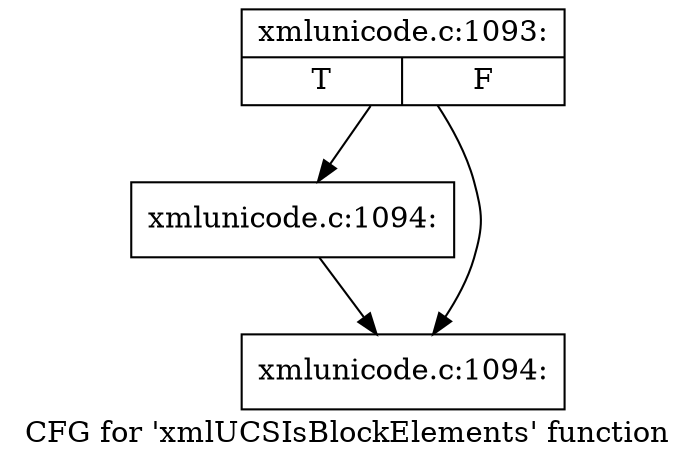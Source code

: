 digraph "CFG for 'xmlUCSIsBlockElements' function" {
	label="CFG for 'xmlUCSIsBlockElements' function";

	Node0x4e12830 [shape=record,label="{xmlunicode.c:1093:|{<s0>T|<s1>F}}"];
	Node0x4e12830 -> Node0x4e0fe10;
	Node0x4e12830 -> Node0x4e0fca0;
	Node0x4e0fe10 [shape=record,label="{xmlunicode.c:1094:}"];
	Node0x4e0fe10 -> Node0x4e0fca0;
	Node0x4e0fca0 [shape=record,label="{xmlunicode.c:1094:}"];
}
